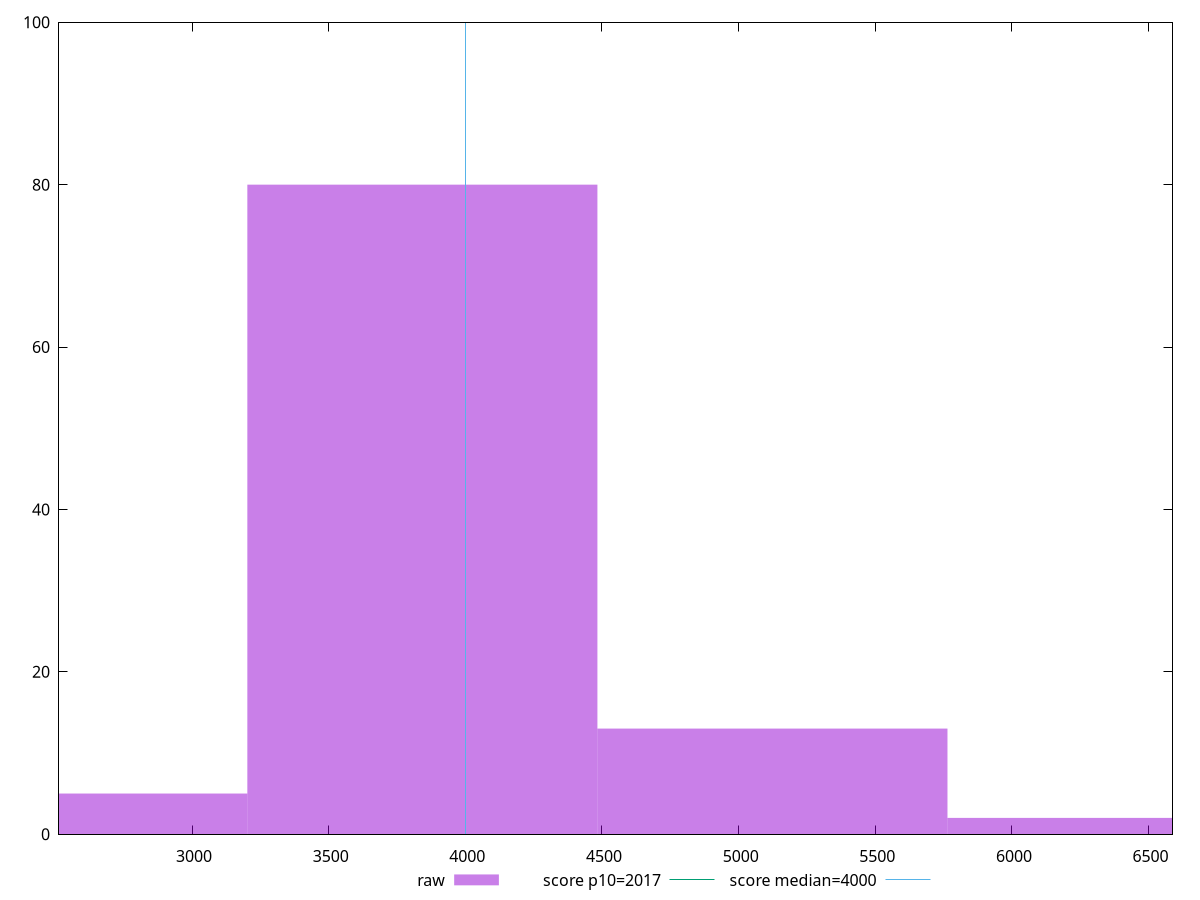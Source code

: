 reset

$raw <<EOF
3842.7818266817626 80
5123.70910224235 13
6404.636377802937 2
2561.854551121175 5
EOF

set key outside below
set boxwidth 1280.9272755605875
set xrange [2513.1680000000024:6587.555999999995]
set yrange [0:100]
set trange [0:100]
set style fill transparent solid 0.5 noborder

set parametric
set terminal svg size 640, 490 enhanced background rgb 'white'
set output "reports/report_00027_2021-02-24T12-40-31.850Z/mainthread-work-breakdown/samples/astro/raw/histogram.svg"

plot $raw title "raw" with boxes, \
     2017,t title "score p10=2017", \
     4000,t title "score median=4000"

reset
